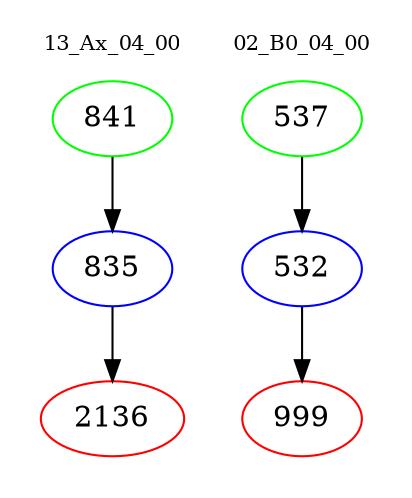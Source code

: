 digraph{
subgraph cluster_0 {
color = white
label = "13_Ax_04_00";
fontsize=10;
T0_841 [label="841", color="green"]
T0_841 -> T0_835 [color="black"]
T0_835 [label="835", color="blue"]
T0_835 -> T0_2136 [color="black"]
T0_2136 [label="2136", color="red"]
}
subgraph cluster_1 {
color = white
label = "02_B0_04_00";
fontsize=10;
T1_537 [label="537", color="green"]
T1_537 -> T1_532 [color="black"]
T1_532 [label="532", color="blue"]
T1_532 -> T1_999 [color="black"]
T1_999 [label="999", color="red"]
}
}
